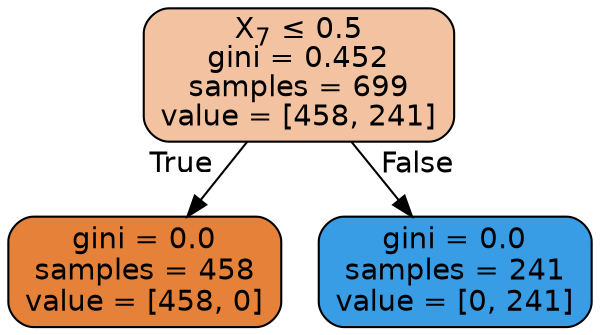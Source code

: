 digraph Tree {
node [shape=box, style="filled, rounded", color="black", fontname=helvetica] ;
edge [fontname=helvetica] ;
0 [label=<X<SUB>7</SUB> &le; 0.5<br/>gini = 0.452<br/>samples = 699<br/>value = [458, 241]>, fillcolor="#e5813979"] ;
1 [label=<gini = 0.0<br/>samples = 458<br/>value = [458, 0]>, fillcolor="#e58139ff"] ;
0 -> 1 [labeldistance=2.5, labelangle=45, headlabel="True"] ;
2 [label=<gini = 0.0<br/>samples = 241<br/>value = [0, 241]>, fillcolor="#399de5ff"] ;
0 -> 2 [labeldistance=2.5, labelangle=-45, headlabel="False"] ;
}